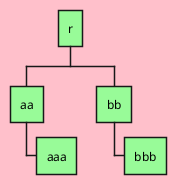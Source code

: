 {
  "sha1": "4b814tv0k3by6zrzmvdsxd400o4o89t",
  "insertion": {
    "when": "2024-05-30T20:48:20.466Z",
    "url": "https://forum.plantuml.net/13623/style-regression-on-document-background-color-style",
    "user": "plantuml@gmail.com"
  }
}
@startwbs
<style>
wbsDiagram {
  BackGroundColor palegreen
}
document {
  BackGroundColor pink
}
</style>
+ r
++ aa
+++ aaa
++ bb
+++ bbb
@endwbs
